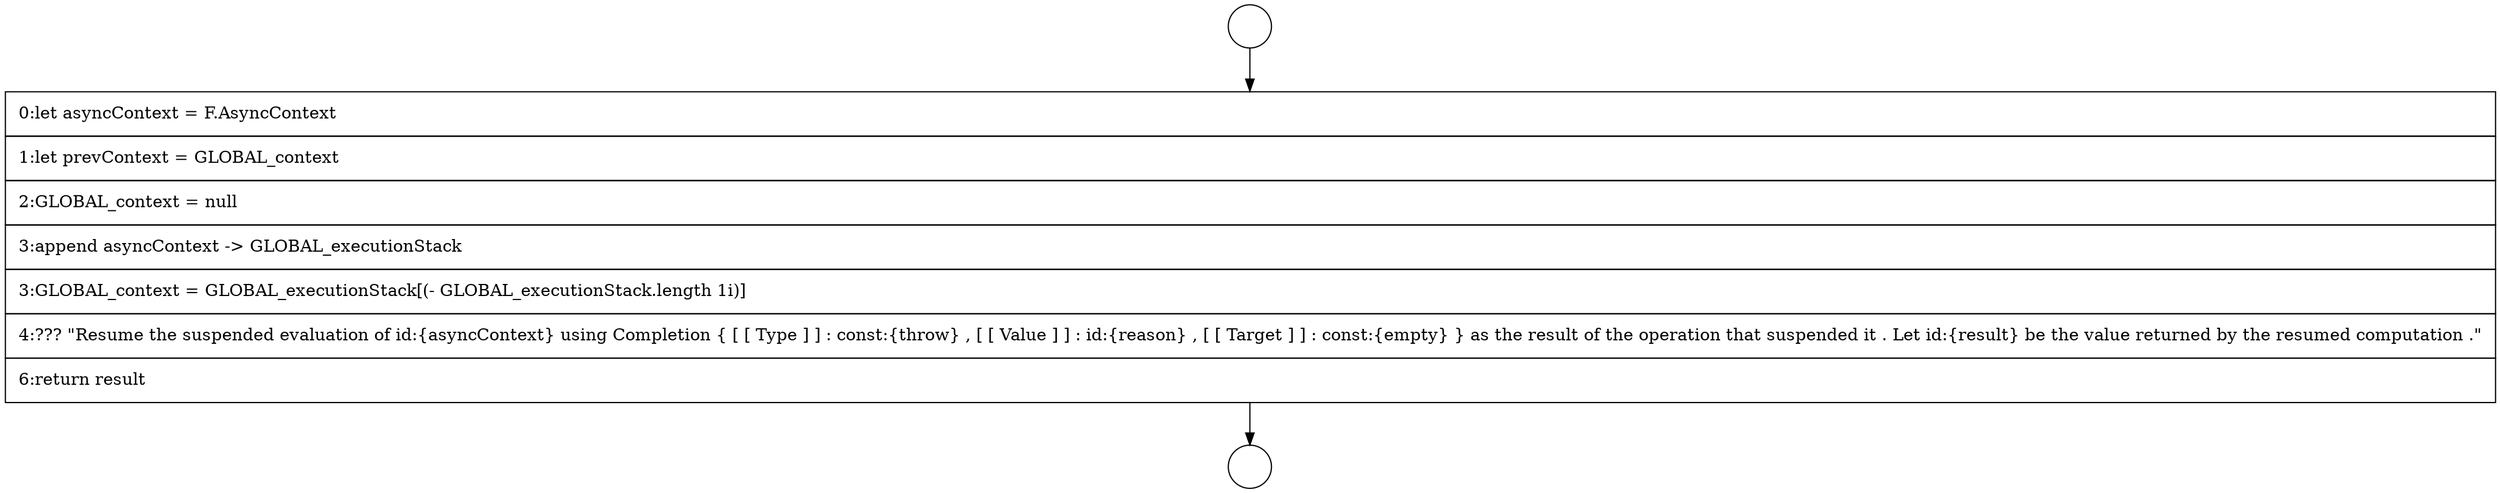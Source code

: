 digraph {
  node16680 [shape=circle label=" " color="black" fillcolor="white" style=filled]
  node16682 [shape=none, margin=0, label=<<font color="black">
    <table border="0" cellborder="1" cellspacing="0" cellpadding="10">
      <tr><td align="left">0:let asyncContext = F.AsyncContext</td></tr>
      <tr><td align="left">1:let prevContext = GLOBAL_context</td></tr>
      <tr><td align="left">2:GLOBAL_context = null</td></tr>
      <tr><td align="left">3:append asyncContext -&gt; GLOBAL_executionStack</td></tr>
      <tr><td align="left">3:GLOBAL_context = GLOBAL_executionStack[(- GLOBAL_executionStack.length 1i)]</td></tr>
      <tr><td align="left">4:??? &quot;Resume the suspended evaluation of id:{asyncContext} using Completion { [ [ Type ] ] : const:{throw} , [ [ Value ] ] : id:{reason} , [ [ Target ] ] : const:{empty} } as the result of the operation that suspended it . Let id:{result} be the value returned by the resumed computation .&quot;</td></tr>
      <tr><td align="left">6:return result</td></tr>
    </table>
  </font>> color="black" fillcolor="white" style=filled]
  node16681 [shape=circle label=" " color="black" fillcolor="white" style=filled]
  node16680 -> node16682 [ color="black"]
  node16682 -> node16681 [ color="black"]
}
